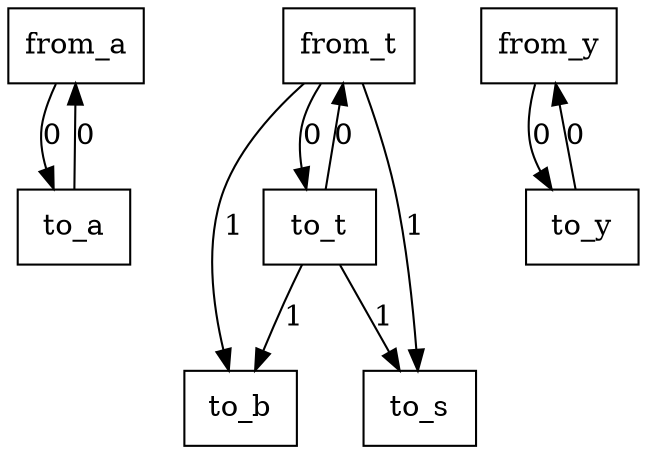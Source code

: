 digraph {
    graph [rankdir=TB
          ,bgcolor=transparent];
    node [shape=box
         ,fillcolor=white
         ,style=filled];
    0 [label=<from_a>];
    1 [label=<from_t>];
    2 [label=<from_y>];
    3 [label=<to_a>];
    4 [label=<to_b>];
    5 [label=<to_t>];
    6 [label=<to_s>];
    7 [label=<to_y>];
    0 -> 3 [label=0];
    1 -> 4 [label=1];
    1 -> 5 [label=0];
    1 -> 6 [label=1];
    2 -> 7 [label=0];
    3 -> 0 [label=0];
    5 -> 1 [label=0];
    5 -> 4 [label=1];
    5 -> 6 [label=1];
    7 -> 2 [label=0];
}